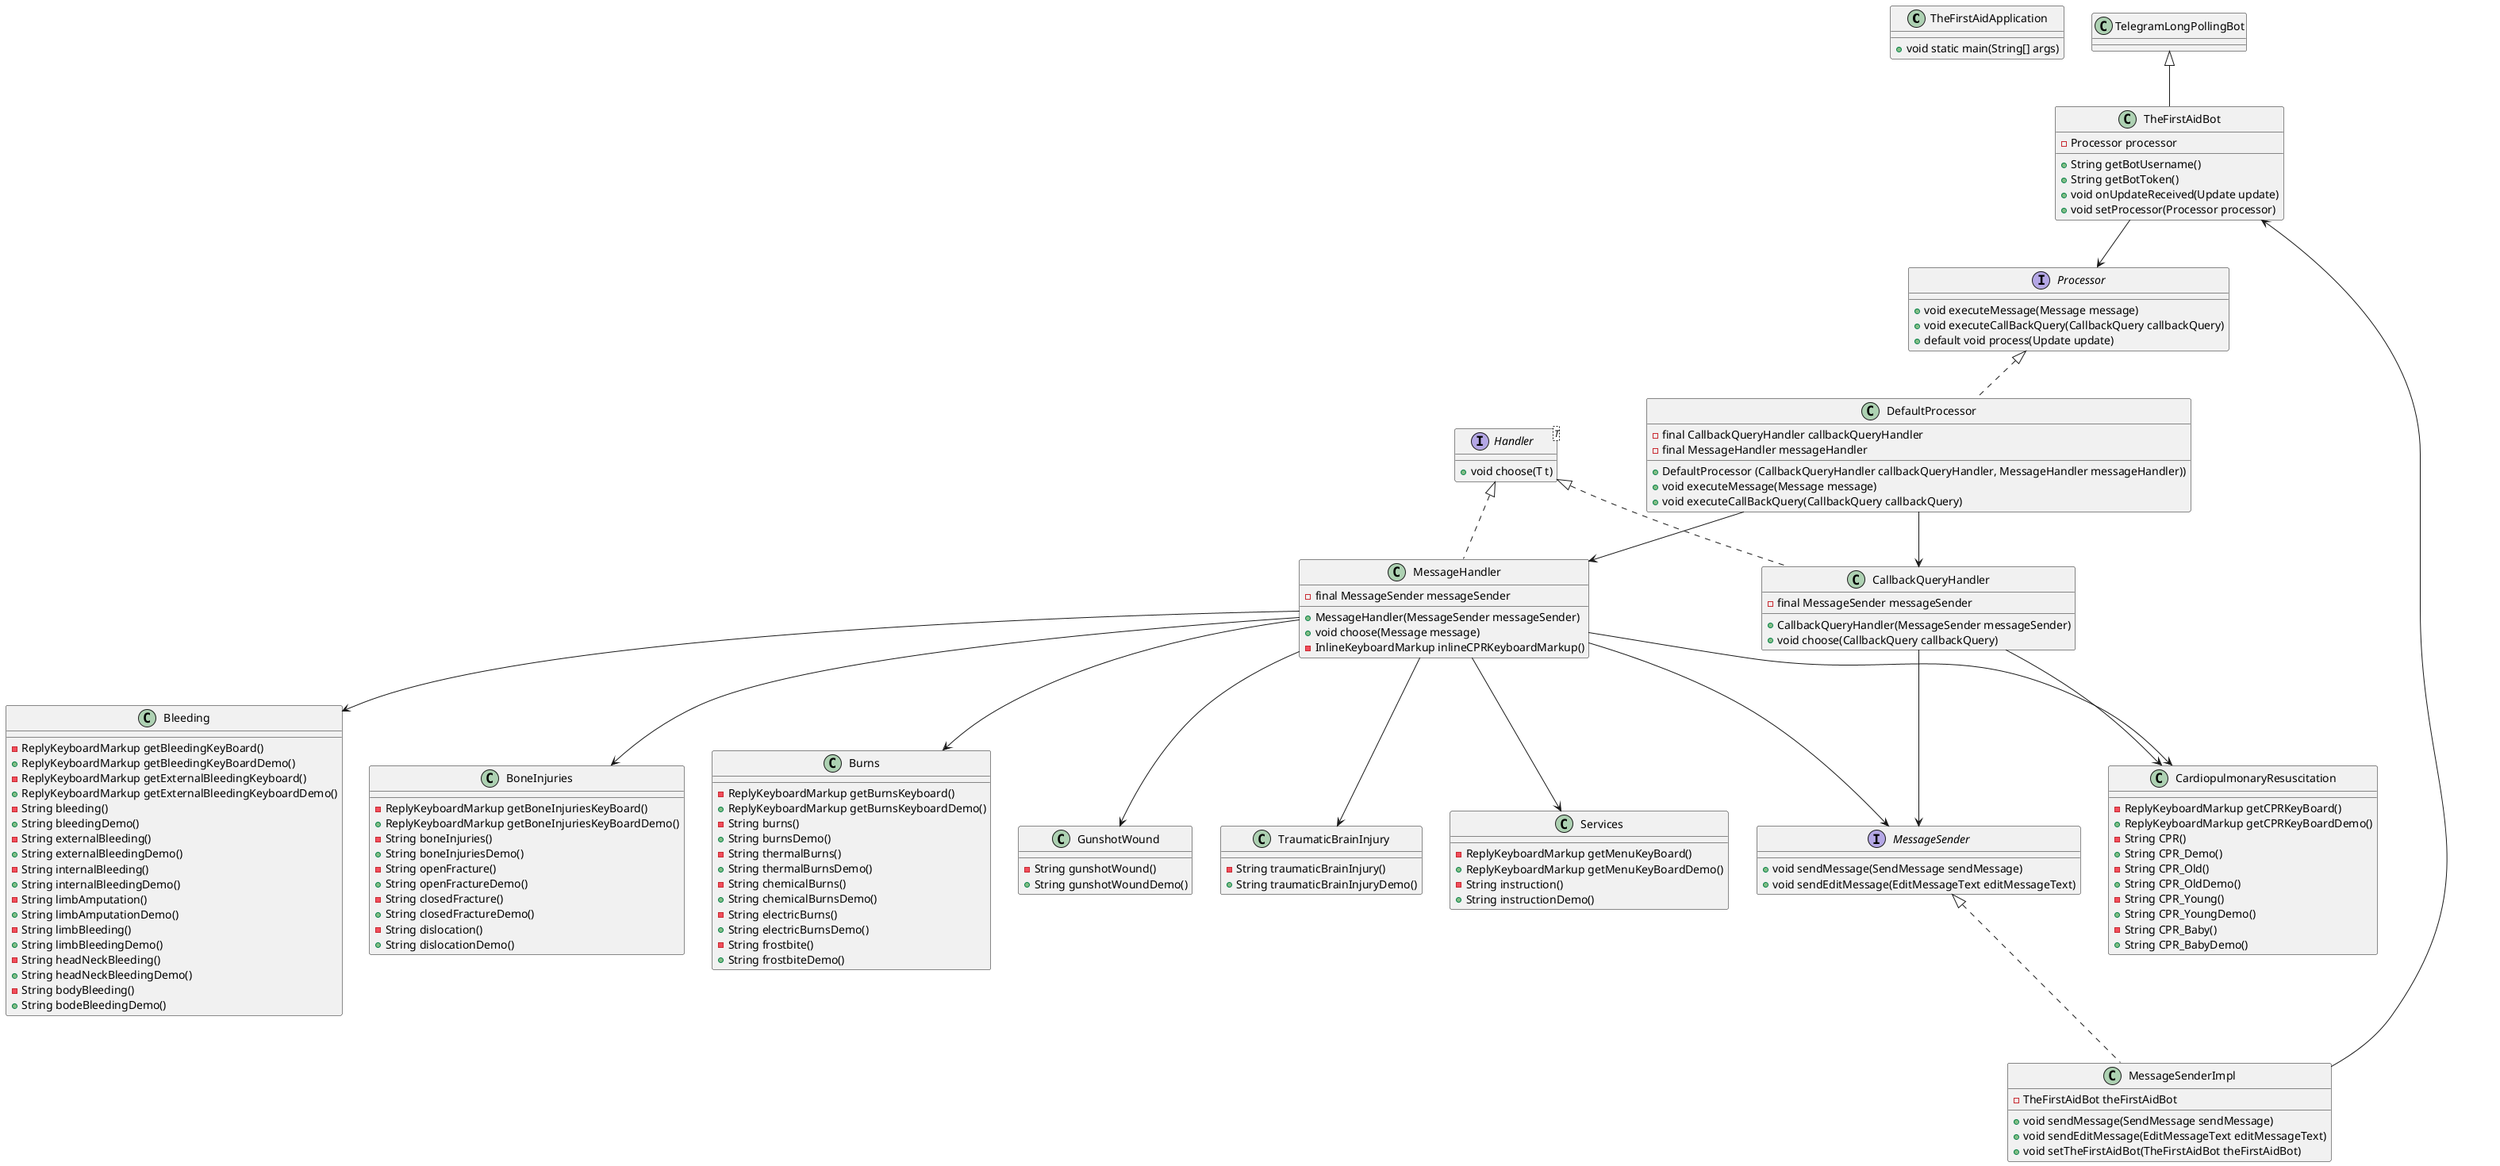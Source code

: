 @startuml
class TheFirstAidApplication{
    + void static main(String[] args)
}
class TheFirstAidBot extends TelegramLongPollingBot {
    - Processor processor
    + String getBotUsername()
    + String getBotToken()
    + void onUpdateReceived(Update update)
    + void setProcessor(Processor processor)
}
interface Processor{
    + void executeMessage(Message message)
    + void executeCallBackQuery(CallbackQuery callbackQuery)
    + default void process(Update update)
}

class DefaultProcessor implements Processor{
    - final CallbackQueryHandler callbackQueryHandler
    - final MessageHandler messageHandler
    + DefaultProcessor (CallbackQueryHandler callbackQueryHandler, MessageHandler messageHandler))
    + void executeMessage(Message message)
    + void executeCallBackQuery(CallbackQuery callbackQuery)
}
interface MessageSender{
    + void sendMessage(SendMessage sendMessage)
    + void sendEditMessage(EditMessageText editMessageText)
}

class MessageSenderImpl implements MessageSender {
    - TheFirstAidBot theFirstAidBot
    + void sendMessage(SendMessage sendMessage)
    + void sendEditMessage(EditMessageText editMessageText)
    + void setTheFirstAidBot(TheFirstAidBot theFirstAidBot)
}

interface Handler<T>{
    + void choose(T t)
}

class MessageHandler implements Handler{
    - final MessageSender messageSender
    + MessageHandler(MessageSender messageSender)
    + void choose(Message message)
    - InlineKeyboardMarkup inlineCPRKeyboardMarkup()
}

class CallbackQueryHandler implements Handler{
    - final MessageSender messageSender
    + CallbackQueryHandler(MessageSender messageSender)
    + void choose(CallbackQuery callbackQuery)
}

class Bleeding{
    - ReplyKeyboardMarkup getBleedingKeyBoard()
    + ReplyKeyboardMarkup getBleedingKeyBoardDemo()
    - ReplyKeyboardMarkup getExternalBleedingKeyboard()
    + ReplyKeyboardMarkup getExternalBleedingKeyboardDemo()
    - String bleeding()
    + String bleedingDemo()
    - String externalBleeding()
    + String externalBleedingDemo()
    - String internalBleeding()
    + String internalBleedingDemo()
    - String limbAmputation()
    + String limbAmputationDemo()
    - String limbBleeding()
    + String limbBleedingDemo()
    - String headNeckBleeding()
    + String headNeckBleedingDemo()
    - String bodyBleeding()
    + String bodeBleedingDemo()
}

class BoneInjuries{
    - ReplyKeyboardMarkup getBoneInjuriesKeyBoard()
    + ReplyKeyboardMarkup getBoneInjuriesKeyBoardDemo()
    - String boneInjuries()
    + String boneInjuriesDemo()
    - String openFracture()
    + String openFractureDemo()
    - String closedFracture()
    + String closedFractureDemo()
    - String dislocation()
    + String dislocationDemo()
}

class Burns{
    - ReplyKeyboardMarkup getBurnsKeyboard()
    + ReplyKeyboardMarkup getBurnsKeyboardDemo()
    - String burns()
    + String burnsDemo()
    - String thermalBurns()
    + String thermalBurnsDemo()
    - String chemicalBurns()
    + String chemicalBurnsDemo()
    - String electricBurns()
    + String electricBurnsDemo()
    - String frostbite()
    + String frostbiteDemo()
}

class CardiopulmonaryResuscitation{
    - ReplyKeyboardMarkup getCPRKeyBoard()
    + ReplyKeyboardMarkup getCPRKeyBoardDemo()
    - String CPR()
    + String CPR_Demo()
    - String CPR_Old()
    + String CPR_OldDemo()
    - String CPR_Young()
    + String CPR_YoungDemo()
    - String CPR_Baby()
    + String CPR_BabyDemo()
}

class GunshotWound{
    - String gunshotWound()
    + String gunshotWoundDemo()
}

class TraumaticBrainInjury{
    - String traumaticBrainInjury()
    + String traumaticBrainInjuryDemo()
}

class Services{
    - ReplyKeyboardMarkup getMenuKeyBoard()
    + ReplyKeyboardMarkup getMenuKeyBoardDemo()
    - String instruction()
    + String instructionDemo()
}

MessageHandler --> Bleeding
MessageHandler --> TraumaticBrainInjury
MessageHandler --> GunshotWound
MessageHandler --> CardiopulmonaryResuscitation
MessageHandler --> Services
MessageHandler --> Burns
MessageHandler --> BoneInjuries
CallbackQueryHandler --> CardiopulmonaryResuscitation
TheFirstAidBot --> Processor
DefaultProcessor --> MessageHandler
DefaultProcessor --> CallbackQueryHandler
MessageHandler --> MessageSender
CallbackQueryHandler --> MessageSender
MessageSenderImpl --> TheFirstAidBot
@enduml